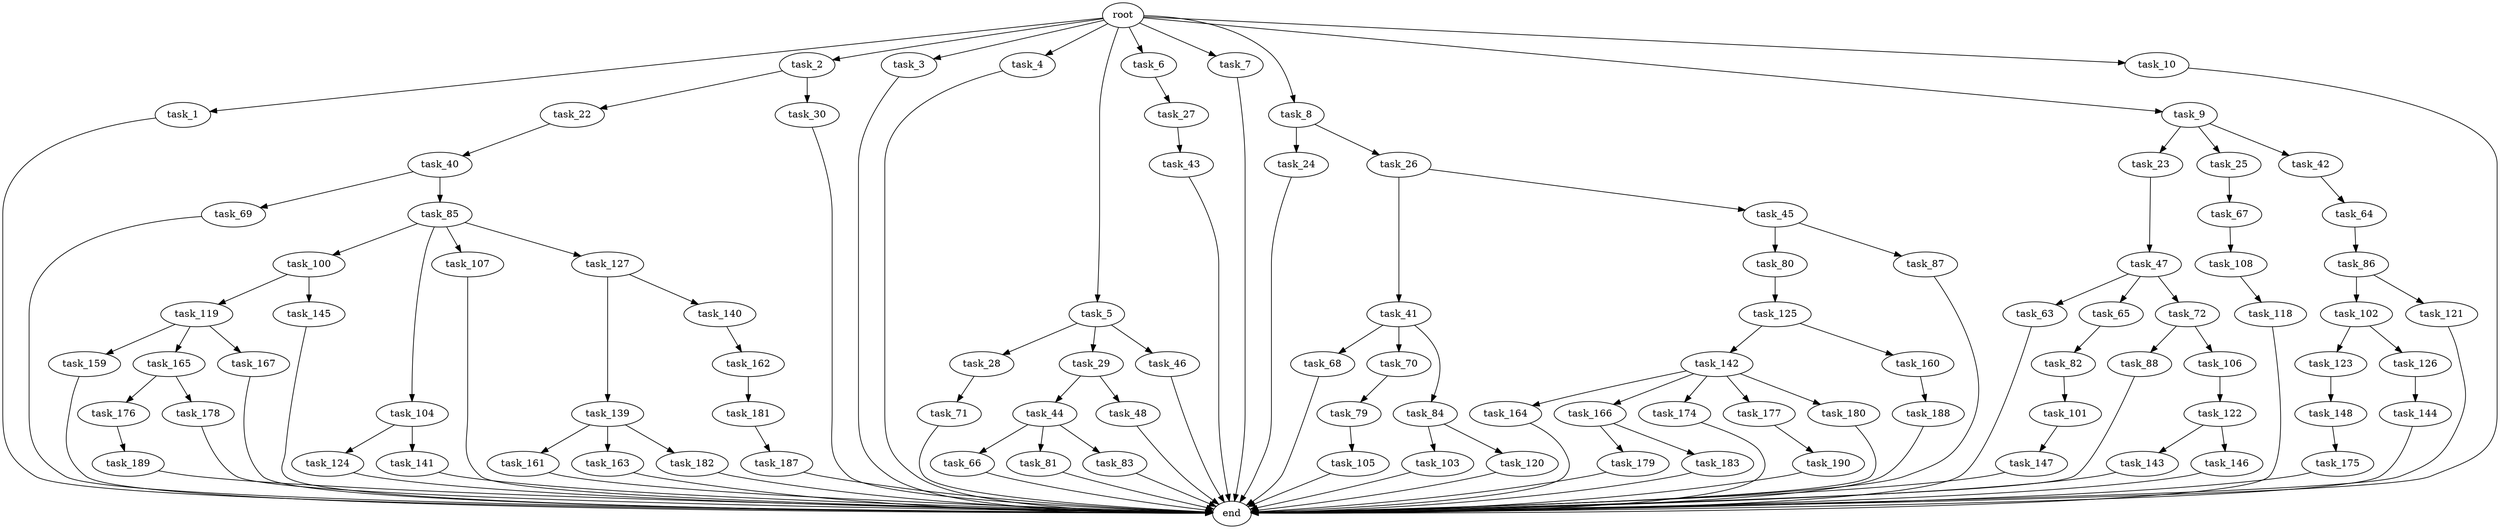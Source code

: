 digraph G {
  root [size="0.000000"];
  task_1 [size="102.400000"];
  task_2 [size="102.400000"];
  task_3 [size="102.400000"];
  task_4 [size="102.400000"];
  task_5 [size="102.400000"];
  task_6 [size="102.400000"];
  task_7 [size="102.400000"];
  task_8 [size="102.400000"];
  task_9 [size="102.400000"];
  task_10 [size="102.400000"];
  task_22 [size="69578470195.199997"];
  task_23 [size="13743895347.200001"];
  task_24 [size="42090679500.800003"];
  task_25 [size="13743895347.200001"];
  task_26 [size="42090679500.800003"];
  task_27 [size="85899345920.000000"];
  task_28 [size="69578470195.199997"];
  task_29 [size="69578470195.199997"];
  task_30 [size="69578470195.199997"];
  task_40 [size="13743895347.200001"];
  task_41 [size="85899345920.000000"];
  task_42 [size="13743895347.200001"];
  task_43 [size="85899345920.000000"];
  task_44 [size="42090679500.800003"];
  task_45 [size="85899345920.000000"];
  task_46 [size="69578470195.199997"];
  task_47 [size="54975581388.800003"];
  task_48 [size="42090679500.800003"];
  task_63 [size="3435973836.800000"];
  task_64 [size="13743895347.200001"];
  task_65 [size="3435973836.800000"];
  task_66 [size="85899345920.000000"];
  task_67 [size="13743895347.200001"];
  task_68 [size="85899345920.000000"];
  task_69 [size="69578470195.199997"];
  task_70 [size="85899345920.000000"];
  task_71 [size="54975581388.800003"];
  task_72 [size="3435973836.800000"];
  task_79 [size="85899345920.000000"];
  task_80 [size="85899345920.000000"];
  task_81 [size="85899345920.000000"];
  task_82 [size="3435973836.800000"];
  task_83 [size="85899345920.000000"];
  task_84 [size="85899345920.000000"];
  task_85 [size="69578470195.199997"];
  task_86 [size="30923764531.200001"];
  task_87 [size="85899345920.000000"];
  task_88 [size="21474836480.000000"];
  task_100 [size="30923764531.200001"];
  task_101 [size="54975581388.800003"];
  task_102 [size="13743895347.200001"];
  task_103 [size="13743895347.200001"];
  task_104 [size="30923764531.200001"];
  task_105 [size="42090679500.800003"];
  task_106 [size="21474836480.000000"];
  task_107 [size="30923764531.200001"];
  task_108 [size="42090679500.800003"];
  task_118 [size="3435973836.800000"];
  task_119 [size="42090679500.800003"];
  task_120 [size="13743895347.200001"];
  task_121 [size="13743895347.200001"];
  task_122 [size="54975581388.800003"];
  task_123 [size="54975581388.800003"];
  task_124 [size="42090679500.800003"];
  task_125 [size="69578470195.199997"];
  task_126 [size="54975581388.800003"];
  task_127 [size="30923764531.200001"];
  task_139 [size="54975581388.800003"];
  task_140 [size="54975581388.800003"];
  task_141 [size="42090679500.800003"];
  task_142 [size="54975581388.800003"];
  task_143 [size="3435973836.800000"];
  task_144 [size="54975581388.800003"];
  task_145 [size="42090679500.800003"];
  task_146 [size="3435973836.800000"];
  task_147 [size="54975581388.800003"];
  task_148 [size="85899345920.000000"];
  task_159 [size="21474836480.000000"];
  task_160 [size="54975581388.800003"];
  task_161 [size="13743895347.200001"];
  task_162 [size="21474836480.000000"];
  task_163 [size="13743895347.200001"];
  task_164 [size="42090679500.800003"];
  task_165 [size="21474836480.000000"];
  task_166 [size="42090679500.800003"];
  task_167 [size="21474836480.000000"];
  task_174 [size="42090679500.800003"];
  task_175 [size="21474836480.000000"];
  task_176 [size="3435973836.800000"];
  task_177 [size="42090679500.800003"];
  task_178 [size="3435973836.800000"];
  task_179 [size="3435973836.800000"];
  task_180 [size="42090679500.800003"];
  task_181 [size="13743895347.200001"];
  task_182 [size="13743895347.200001"];
  task_183 [size="3435973836.800000"];
  task_187 [size="30923764531.200001"];
  task_188 [size="54975581388.800003"];
  task_189 [size="7730941132.800000"];
  task_190 [size="69578470195.199997"];
  end [size="0.000000"];

  root -> task_1 [size="1.000000"];
  root -> task_2 [size="1.000000"];
  root -> task_3 [size="1.000000"];
  root -> task_4 [size="1.000000"];
  root -> task_5 [size="1.000000"];
  root -> task_6 [size="1.000000"];
  root -> task_7 [size="1.000000"];
  root -> task_8 [size="1.000000"];
  root -> task_9 [size="1.000000"];
  root -> task_10 [size="1.000000"];
  task_1 -> end [size="1.000000"];
  task_2 -> task_22 [size="679477248.000000"];
  task_2 -> task_30 [size="679477248.000000"];
  task_3 -> end [size="1.000000"];
  task_4 -> end [size="1.000000"];
  task_5 -> task_28 [size="679477248.000000"];
  task_5 -> task_29 [size="679477248.000000"];
  task_5 -> task_46 [size="679477248.000000"];
  task_6 -> task_27 [size="838860800.000000"];
  task_7 -> end [size="1.000000"];
  task_8 -> task_24 [size="411041792.000000"];
  task_8 -> task_26 [size="411041792.000000"];
  task_9 -> task_23 [size="134217728.000000"];
  task_9 -> task_25 [size="134217728.000000"];
  task_9 -> task_42 [size="134217728.000000"];
  task_10 -> end [size="1.000000"];
  task_22 -> task_40 [size="134217728.000000"];
  task_23 -> task_47 [size="536870912.000000"];
  task_24 -> end [size="1.000000"];
  task_25 -> task_67 [size="134217728.000000"];
  task_26 -> task_41 [size="838860800.000000"];
  task_26 -> task_45 [size="838860800.000000"];
  task_27 -> task_43 [size="838860800.000000"];
  task_28 -> task_71 [size="536870912.000000"];
  task_29 -> task_44 [size="411041792.000000"];
  task_29 -> task_48 [size="411041792.000000"];
  task_30 -> end [size="1.000000"];
  task_40 -> task_69 [size="679477248.000000"];
  task_40 -> task_85 [size="679477248.000000"];
  task_41 -> task_68 [size="838860800.000000"];
  task_41 -> task_70 [size="838860800.000000"];
  task_41 -> task_84 [size="838860800.000000"];
  task_42 -> task_64 [size="134217728.000000"];
  task_43 -> end [size="1.000000"];
  task_44 -> task_66 [size="838860800.000000"];
  task_44 -> task_81 [size="838860800.000000"];
  task_44 -> task_83 [size="838860800.000000"];
  task_45 -> task_80 [size="838860800.000000"];
  task_45 -> task_87 [size="838860800.000000"];
  task_46 -> end [size="1.000000"];
  task_47 -> task_63 [size="33554432.000000"];
  task_47 -> task_65 [size="33554432.000000"];
  task_47 -> task_72 [size="33554432.000000"];
  task_48 -> end [size="1.000000"];
  task_63 -> end [size="1.000000"];
  task_64 -> task_86 [size="301989888.000000"];
  task_65 -> task_82 [size="33554432.000000"];
  task_66 -> end [size="1.000000"];
  task_67 -> task_108 [size="411041792.000000"];
  task_68 -> end [size="1.000000"];
  task_69 -> end [size="1.000000"];
  task_70 -> task_79 [size="838860800.000000"];
  task_71 -> end [size="1.000000"];
  task_72 -> task_88 [size="209715200.000000"];
  task_72 -> task_106 [size="209715200.000000"];
  task_79 -> task_105 [size="411041792.000000"];
  task_80 -> task_125 [size="679477248.000000"];
  task_81 -> end [size="1.000000"];
  task_82 -> task_101 [size="536870912.000000"];
  task_83 -> end [size="1.000000"];
  task_84 -> task_103 [size="134217728.000000"];
  task_84 -> task_120 [size="134217728.000000"];
  task_85 -> task_100 [size="301989888.000000"];
  task_85 -> task_104 [size="301989888.000000"];
  task_85 -> task_107 [size="301989888.000000"];
  task_85 -> task_127 [size="301989888.000000"];
  task_86 -> task_102 [size="134217728.000000"];
  task_86 -> task_121 [size="134217728.000000"];
  task_87 -> end [size="1.000000"];
  task_88 -> end [size="1.000000"];
  task_100 -> task_119 [size="411041792.000000"];
  task_100 -> task_145 [size="411041792.000000"];
  task_101 -> task_147 [size="536870912.000000"];
  task_102 -> task_123 [size="536870912.000000"];
  task_102 -> task_126 [size="536870912.000000"];
  task_103 -> end [size="1.000000"];
  task_104 -> task_124 [size="411041792.000000"];
  task_104 -> task_141 [size="411041792.000000"];
  task_105 -> end [size="1.000000"];
  task_106 -> task_122 [size="536870912.000000"];
  task_107 -> end [size="1.000000"];
  task_108 -> task_118 [size="33554432.000000"];
  task_118 -> end [size="1.000000"];
  task_119 -> task_159 [size="209715200.000000"];
  task_119 -> task_165 [size="209715200.000000"];
  task_119 -> task_167 [size="209715200.000000"];
  task_120 -> end [size="1.000000"];
  task_121 -> end [size="1.000000"];
  task_122 -> task_143 [size="33554432.000000"];
  task_122 -> task_146 [size="33554432.000000"];
  task_123 -> task_148 [size="838860800.000000"];
  task_124 -> end [size="1.000000"];
  task_125 -> task_142 [size="536870912.000000"];
  task_125 -> task_160 [size="536870912.000000"];
  task_126 -> task_144 [size="536870912.000000"];
  task_127 -> task_139 [size="536870912.000000"];
  task_127 -> task_140 [size="536870912.000000"];
  task_139 -> task_161 [size="134217728.000000"];
  task_139 -> task_163 [size="134217728.000000"];
  task_139 -> task_182 [size="134217728.000000"];
  task_140 -> task_162 [size="209715200.000000"];
  task_141 -> end [size="1.000000"];
  task_142 -> task_164 [size="411041792.000000"];
  task_142 -> task_166 [size="411041792.000000"];
  task_142 -> task_174 [size="411041792.000000"];
  task_142 -> task_177 [size="411041792.000000"];
  task_142 -> task_180 [size="411041792.000000"];
  task_143 -> end [size="1.000000"];
  task_144 -> end [size="1.000000"];
  task_145 -> end [size="1.000000"];
  task_146 -> end [size="1.000000"];
  task_147 -> end [size="1.000000"];
  task_148 -> task_175 [size="209715200.000000"];
  task_159 -> end [size="1.000000"];
  task_160 -> task_188 [size="536870912.000000"];
  task_161 -> end [size="1.000000"];
  task_162 -> task_181 [size="134217728.000000"];
  task_163 -> end [size="1.000000"];
  task_164 -> end [size="1.000000"];
  task_165 -> task_176 [size="33554432.000000"];
  task_165 -> task_178 [size="33554432.000000"];
  task_166 -> task_179 [size="33554432.000000"];
  task_166 -> task_183 [size="33554432.000000"];
  task_167 -> end [size="1.000000"];
  task_174 -> end [size="1.000000"];
  task_175 -> end [size="1.000000"];
  task_176 -> task_189 [size="75497472.000000"];
  task_177 -> task_190 [size="679477248.000000"];
  task_178 -> end [size="1.000000"];
  task_179 -> end [size="1.000000"];
  task_180 -> end [size="1.000000"];
  task_181 -> task_187 [size="301989888.000000"];
  task_182 -> end [size="1.000000"];
  task_183 -> end [size="1.000000"];
  task_187 -> end [size="1.000000"];
  task_188 -> end [size="1.000000"];
  task_189 -> end [size="1.000000"];
  task_190 -> end [size="1.000000"];
}
